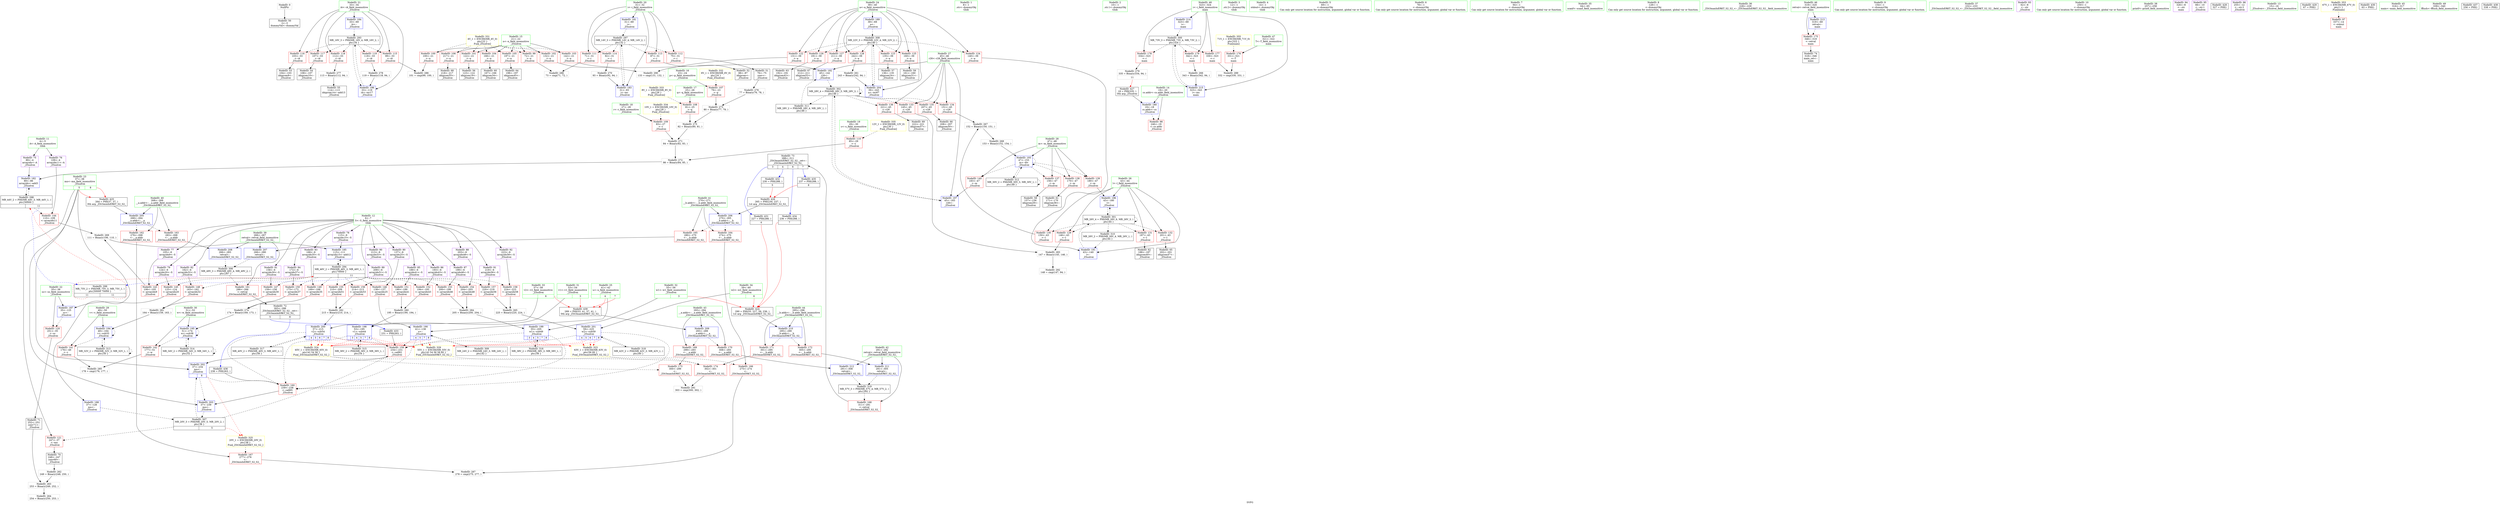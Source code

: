 digraph "SVFG" {
	label="SVFG";

	Node0x55e8fd7f1070 [shape=record,color=grey,label="{NodeID: 0\nNullPtr}"];
	Node0x55e8fd7f1070 -> Node0x55e8fd814000[style=solid];
	Node0x55e8fd8238a0 [shape=record,color=grey,label="{NodeID: 277\n113 = Binary(112, 94, )\n}"];
	Node0x55e8fd8238a0 -> Node0x55e8fd814440[style=solid];
	Node0x55e8fd816730 [shape=record,color=blue,label="{NodeID: 194\n49\<--164\nv\<--sub33\n_Z5solvei\n}"];
	Node0x55e8fd816730 -> Node0x55e8fd819a40[style=dashed];
	Node0x55e8fd816730 -> Node0x55e8fd816730[style=dashed];
	Node0x55e8fd816730 -> Node0x55e8fd836360[style=dashed];
	Node0x55e8fd813a40 [shape=record,color=red,label="{NodeID: 111\n71\<--31\n\<--i\n_Z5solvei\n}"];
	Node0x55e8fd813a40 -> Node0x55e8fd824920[style=solid];
	Node0x55e8fd811ce0 [shape=record,color=green,label="{NodeID: 28\n47\<--48\nm\<--m_field_insensitive\n_Z5solvei\n}"];
	Node0x55e8fd811ce0 -> Node0x55e8fd819700[style=solid];
	Node0x55e8fd811ce0 -> Node0x55e8fd8197d0[style=solid];
	Node0x55e8fd811ce0 -> Node0x55e8fd8198a0[style=solid];
	Node0x55e8fd811ce0 -> Node0x55e8fd819970[style=solid];
	Node0x55e8fd811ce0 -> Node0x55e8fd816660[style=solid];
	Node0x55e8fd8198a0 [shape=record,color=red,label="{NodeID: 139\n180\<--47\n\<--m\n_Z5solvei\n}"];
	Node0x55e8fd8198a0 -> Node0x55e8fd8168d0[style=solid];
	Node0x55e8fd814510 [shape=record,color=black,label="{NodeID: 56\n123\<--122\nidxprom19\<--\n_Z5solvei\n}"];
	Node0x55e8fd839c60 [shape=record,color=yellow,style=double,label="{NodeID: 333\n8V_1 = ENCHI(MR_8V_0)\npts\{26 \}\nFun[_Z5solvei]}"];
	Node0x55e8fd839c60 -> Node0x55e8fd8137d0[style=dashed];
	Node0x55e8fd81af60 [shape=record,color=red,label="{NodeID: 167\n277\<--276\n\<--\n_ZSt3minIxERKT_S2_S2_\n}"];
	Node0x55e8fd81af60 -> Node0x55e8fd8247a0[style=solid];
	Node0x55e8fd815bd0 [shape=record,color=purple,label="{NodeID: 84\n172\<--6\narrayidx37\<--S\n_Z5solvei\n}"];
	Node0x55e8fd815bd0 -> Node0x55e8fd81a190[style=solid];
	Node0x55e8fd810170 [shape=record,color=green,label="{NodeID: 1\n8\<--1\n.str\<--dummyObj\nGlob }"];
	Node0x55e8fd823a20 [shape=record,color=grey,label="{NodeID: 278\n119 = Binary(118, 94, )\n}"];
	Node0x55e8fd823a20 -> Node0x55e8fd81bed0[style=solid];
	Node0x55e8fd816800 [shape=record,color=blue,label="{NodeID: 195\n51\<--174\nw\<--sub38\n_Z5solvei\n}"];
	Node0x55e8fd816800 -> Node0x55e8fd819b10[style=dashed];
	Node0x55e8fd816800 -> Node0x55e8fd816800[style=dashed];
	Node0x55e8fd816800 -> Node0x55e8fd836860[style=dashed];
	Node0x55e8fd813b10 [shape=record,color=red,label="{NodeID: 112\n75\<--31\n\<--i\n_Z5solvei\n}"];
	Node0x55e8fd813b10 -> Node0x55e8fd814100[style=solid];
	Node0x55e8fd811db0 [shape=record,color=green,label="{NodeID: 29\n49\<--50\nv\<--v_field_insensitive\n_Z5solvei\n}"];
	Node0x55e8fd811db0 -> Node0x55e8fd819a40[style=solid];
	Node0x55e8fd811db0 -> Node0x55e8fd816730[style=solid];
	Node0x55e8fd834060 [shape=record,color=black,label="{NodeID: 306\nMR_49V_3 = PHI(MR_49V_4, MR_49V_2, )\npts\{267 \}\n}"];
	Node0x55e8fd834060 -> Node0x55e8fd81aa80[style=dashed];
	Node0x55e8fd819970 [shape=record,color=red,label="{NodeID: 140\n183\<--47\n\<--m\n_Z5solvei\n}"];
	Node0x55e8fd819970 -> Node0x55e8fd8169a0[style=solid];
	Node0x55e8fd8145e0 [shape=record,color=black,label="{NodeID: 57\n136\<--135\nidxprom24\<--\n_Z5solvei\n}"];
	Node0x55e8fd839d40 [shape=record,color=yellow,style=double,label="{NodeID: 334\n10V_1 = ENCHI(MR_10V_0)\npts\{28 \}\nFun[_Z5solvei]}"];
	Node0x55e8fd839d40 -> Node0x55e8fd8138a0[style=dashed];
	Node0x55e8fd81b030 [shape=record,color=red,label="{NodeID: 168\n311\<--291\n\<--retval\n_ZSt3maxIxERKT_S2_S2_\n}"];
	Node0x55e8fd81b030 -> Node0x55e8fd8152e0[style=solid];
	Node0x55e8fd815ca0 [shape=record,color=purple,label="{NodeID: 85\n189\<--6\narrayidx41\<--S\n_Z5solvei\n}"];
	Node0x55e8fd815ca0 -> Node0x55e8fd81a260[style=solid];
	Node0x55e8fd810200 [shape=record,color=green,label="{NodeID: 2\n10\<--1\n.str.1\<--dummyObj\nGlob }"];
	Node0x55e8fd823ba0 [shape=record,color=grey,label="{NodeID: 279\n335 = Binary(334, 94, )\n|{<s0>11}}"];
	Node0x55e8fd823ba0:s0 -> Node0x55e8fd857480[style=solid,color=red];
	Node0x55e8fd8168d0 [shape=record,color=blue,label="{NodeID: 196\n43\<--180\nl\<--\n_Z5solvei\n}"];
	Node0x55e8fd8168d0 -> Node0x55e8fd832360[style=dashed];
	Node0x55e8fd813be0 [shape=record,color=red,label="{NodeID: 113\n87\<--31\n\<--i\n_Z5solvei\n}"];
	Node0x55e8fd813be0 -> Node0x55e8fd8141d0[style=solid];
	Node0x55e8fd811e80 [shape=record,color=green,label="{NodeID: 30\n51\<--52\nw\<--w_field_insensitive\n_Z5solvei\n}"];
	Node0x55e8fd811e80 -> Node0x55e8fd819b10[style=solid];
	Node0x55e8fd811e80 -> Node0x55e8fd816800[style=solid];
	Node0x55e8fd834560 [shape=record,color=black,label="{NodeID: 307\nMR_20V_3 = PHI(MR_20V_5, MR_20V_2, )\npts\{38 \}\n|{|<s3>5}}"];
	Node0x55e8fd834560 -> Node0x55e8fd818a00[style=dashed];
	Node0x55e8fd834560 -> Node0x55e8fd81a8e0[style=dashed];
	Node0x55e8fd834560 -> Node0x55e8fd816db0[style=dashed];
	Node0x55e8fd834560:s3 -> Node0x55e8fd839500[style=dashed,color=red];
	Node0x55e8fd819a40 [shape=record,color=red,label="{NodeID: 141\n176\<--49\n\<--v\n_Z5solvei\n}"];
	Node0x55e8fd819a40 -> Node0x55e8fd8244a0[style=solid];
	Node0x55e8fd8146b0 [shape=record,color=black,label="{NodeID: 58\n157\<--156\nidxprom29\<--\n_Z5solvei\n}"];
	Node0x55e8fd839e20 [shape=record,color=yellow,style=double,label="{NodeID: 335\n12V_1 = ENCHI(MR_12V_0)\npts\{30 \}\nFun[_Z5solvei]}"];
	Node0x55e8fd839e20 -> Node0x55e8fd813970[style=dashed];
	Node0x55e8fd81b100 [shape=record,color=red,label="{NodeID: 169\n299\<--293\n\<--__a.addr\n_ZSt3maxIxERKT_S2_S2_\n}"];
	Node0x55e8fd81b100 -> Node0x55e8fd81b440[style=solid];
	Node0x55e8fd815d70 [shape=record,color=purple,label="{NodeID: 86\n193\<--6\narrayidx43\<--S\n_Z5solvei\n}"];
	Node0x55e8fd815d70 -> Node0x55e8fd81a330[style=solid];
	Node0x55e8fd810290 [shape=record,color=green,label="{NodeID: 3\n12\<--1\n.str.2\<--dummyObj\nGlob }"];
	Node0x55e8fd823d20 [shape=record,color=grey,label="{NodeID: 280\n195 = Binary(190, 194, )\n}"];
	Node0x55e8fd823d20 -> Node0x55e8fd816a70[style=solid];
	Node0x55e8fd8169a0 [shape=record,color=blue,label="{NodeID: 197\n45\<--183\nr26\<--\n_Z5solvei\n}"];
	Node0x55e8fd8169a0 -> Node0x55e8fd832860[style=dashed];
	Node0x55e8fd813cb0 [shape=record,color=red,label="{NodeID: 114\n92\<--31\n\<--i\n_Z5solvei\n}"];
	Node0x55e8fd813cb0 -> Node0x55e8fd822e20[style=solid];
	Node0x55e8fd811f50 [shape=record,color=green,label="{NodeID: 31\n53\<--54\nv1\<--v1_field_insensitive\n_Z5solvei\n|{|<s1>3}}"];
	Node0x55e8fd811f50 -> Node0x55e8fd816a70[style=solid];
	Node0x55e8fd811f50:s1 -> Node0x55e8fd858160[style=solid,color=red];
	Node0x55e8fd834a60 [shape=record,color=black,label="{NodeID: 308\nMR_22V_3 = PHI(MR_22V_4, MR_22V_2, )\npts\{40 \}\n}"];
	Node0x55e8fd834a60 -> Node0x55e8fd818ad0[style=dashed];
	Node0x55e8fd834a60 -> Node0x55e8fd818ba0[style=dashed];
	Node0x55e8fd834a60 -> Node0x55e8fd818c70[style=dashed];
	Node0x55e8fd834a60 -> Node0x55e8fd818d40[style=dashed];
	Node0x55e8fd834a60 -> Node0x55e8fd818e10[style=dashed];
	Node0x55e8fd834a60 -> Node0x55e8fd818ee0[style=dashed];
	Node0x55e8fd834a60 -> Node0x55e8fd818fb0[style=dashed];
	Node0x55e8fd834a60 -> Node0x55e8fd816f50[style=dashed];
	Node0x55e8fd819b10 [shape=record,color=red,label="{NodeID: 142\n177\<--51\n\<--w\n_Z5solvei\n}"];
	Node0x55e8fd819b10 -> Node0x55e8fd8244a0[style=solid];
	Node0x55e8fd814780 [shape=record,color=black,label="{NodeID: 59\n161\<--160\nidxprom31\<--\n_Z5solvei\n}"];
	Node0x55e8fd81b1d0 [shape=record,color=red,label="{NodeID: 170\n308\<--293\n\<--__a.addr\n_ZSt3maxIxERKT_S2_S2_\n}"];
	Node0x55e8fd81b1d0 -> Node0x55e8fd81e400[style=solid];
	Node0x55e8fd815e40 [shape=record,color=purple,label="{NodeID: 87\n199\<--6\narrayidx46\<--S\n_Z5solvei\n}"];
	Node0x55e8fd815e40 -> Node0x55e8fd81a400[style=solid];
	Node0x55e8fd810320 [shape=record,color=green,label="{NodeID: 4\n14\<--1\nstdout\<--dummyObj\nGlob }"];
	Node0x55e8fd823ea0 [shape=record,color=grey,label="{NodeID: 281\n164 = Binary(159, 163, )\n}"];
	Node0x55e8fd823ea0 -> Node0x55e8fd816730[style=solid];
	Node0x55e8fd816a70 [shape=record,color=blue,label="{NodeID: 198\n53\<--195\nv1\<--sub44\n_Z5solvei\n|{|<s3>3|<s4>4|<s5>5|<s6>7|<s7>8}}"];
	Node0x55e8fd816a70 -> Node0x55e8fd81a8e0[style=dashed];
	Node0x55e8fd816a70 -> Node0x55e8fd81a9b0[style=dashed];
	Node0x55e8fd816a70 -> Node0x55e8fd836d60[style=dashed];
	Node0x55e8fd816a70:s3 -> Node0x55e8fd839420[style=dashed,color=red];
	Node0x55e8fd816a70:s4 -> Node0x55e8fd839420[style=dashed,color=red];
	Node0x55e8fd816a70:s5 -> Node0x55e8fd8398b0[style=dashed,color=red];
	Node0x55e8fd816a70:s6 -> Node0x55e8fd839420[style=dashed,color=red];
	Node0x55e8fd816a70:s7 -> Node0x55e8fd8398b0[style=dashed,color=red];
	Node0x55e8fd813d80 [shape=record,color=red,label="{NodeID: 115\n99\<--33\n\<--i4\n_Z5solvei\n}"];
	Node0x55e8fd813d80 -> Node0x55e8fd824620[style=solid];
	Node0x55e8fd812020 [shape=record,color=green,label="{NodeID: 32\n55\<--56\nw1\<--w1_field_insensitive\n_Z5solvei\n|{|<s1>3}}"];
	Node0x55e8fd812020 -> Node0x55e8fd816b40[style=solid];
	Node0x55e8fd812020:s1 -> Node0x55e8fd5031b0[style=solid,color=red];
	Node0x55e8fd834f60 [shape=record,color=black,label="{NodeID: 309\nMR_24V_2 = PHI(MR_24V_3, MR_24V_1, )\npts\{42 \}\n}"];
	Node0x55e8fd834f60 -> Node0x55e8fd81c210[style=dashed];
	Node0x55e8fd819be0 [shape=record,color=red,label="{NodeID: 143\n106\<--105\n\<--arrayidx9\n_Z5solvei\n}"];
	Node0x55e8fd819be0 -> Node0x55e8fd822ca0[style=solid];
	Node0x55e8fd814850 [shape=record,color=black,label="{NodeID: 60\n167\<--166\nidxprom34\<--\n_Z5solvei\n}"];
	Node0x55e8fd81b2a0 [shape=record,color=red,label="{NodeID: 171\n301\<--295\n\<--__b.addr\n_ZSt3maxIxERKT_S2_S2_\n}"];
	Node0x55e8fd81b2a0 -> Node0x55e8fd81b510[style=solid];
	Node0x55e8fd815f10 [shape=record,color=purple,label="{NodeID: 88\n203\<--6\narrayidx48\<--S\n_Z5solvei\n}"];
	Node0x55e8fd815f10 -> Node0x55e8fd81a4d0[style=solid];
	Node0x55e8fd810b60 [shape=record,color=green,label="{NodeID: 5\n69\<--1\n\<--dummyObj\nCan only get source location for instruction, argument, global var or function.}"];
	Node0x55e8fd824020 [shape=record,color=grey,label="{NodeID: 282\n215 = Binary(210, 214, )\n}"];
	Node0x55e8fd824020 -> Node0x55e8fd816c10[style=solid];
	Node0x55e8fd816b40 [shape=record,color=blue,label="{NodeID: 199\n55\<--205\nw1\<--sub49\n_Z5solvei\n|{|<s3>3|<s4>4|<s5>5|<s6>7|<s7>8}}"];
	Node0x55e8fd816b40 -> Node0x55e8fd81a8e0[style=dashed];
	Node0x55e8fd816b40 -> Node0x55e8fd81a9b0[style=dashed];
	Node0x55e8fd816b40 -> Node0x55e8fd837260[style=dashed];
	Node0x55e8fd816b40:s3 -> Node0x55e8fd839340[style=dashed,color=red];
	Node0x55e8fd816b40:s4 -> Node0x55e8fd839340[style=dashed,color=red];
	Node0x55e8fd816b40:s5 -> Node0x55e8fd8398b0[style=dashed,color=red];
	Node0x55e8fd816b40:s6 -> Node0x55e8fd839340[style=dashed,color=red];
	Node0x55e8fd816b40:s7 -> Node0x55e8fd8398b0[style=dashed,color=red];
	Node0x55e8fd8185f0 [shape=record,color=red,label="{NodeID: 116\n103\<--33\n\<--i4\n_Z5solvei\n}"];
	Node0x55e8fd8185f0 -> Node0x55e8fd8142a0[style=solid];
	Node0x55e8fd8120f0 [shape=record,color=green,label="{NodeID: 33\n57\<--58\nv2\<--v2_field_insensitive\n_Z5solvei\n|{|<s1>6}}"];
	Node0x55e8fd8120f0 -> Node0x55e8fd816c10[style=solid];
	Node0x55e8fd8120f0:s1 -> Node0x55e8fd858160[style=solid,color=red];
	Node0x55e8fd835460 [shape=record,color=black,label="{NodeID: 310\nMR_26V_2 = PHI(MR_26V_4, MR_26V_1, )\npts\{44 \}\n}"];
	Node0x55e8fd835460 -> Node0x55e8fd81c2e0[style=dashed];
	Node0x55e8fd819cb0 [shape=record,color=red,label="{NodeID: 144\n110\<--109\n\<--arrayidx11\n_Z5solvei\n}"];
	Node0x55e8fd819cb0 -> Node0x55e8fd822ca0[style=solid];
	Node0x55e8fd814920 [shape=record,color=black,label="{NodeID: 61\n171\<--170\nidxprom36\<--\n_Z5solvei\n}"];
	Node0x55e8fd81b370 [shape=record,color=red,label="{NodeID: 172\n305\<--295\n\<--__b.addr\n_ZSt3maxIxERKT_S2_S2_\n}"];
	Node0x55e8fd81b370 -> Node0x55e8fd817500[style=solid];
	Node0x55e8fd815fe0 [shape=record,color=purple,label="{NodeID: 89\n209\<--6\narrayidx51\<--S\n_Z5solvei\n}"];
	Node0x55e8fd815fe0 -> Node0x55e8fd81a5a0[style=solid];
	Node0x55e8fd810bf0 [shape=record,color=green,label="{NodeID: 6\n78\<--1\n\<--dummyObj\nCan only get source location for instruction, argument, global var or function.}"];
	Node0x55e8fd8241a0 [shape=record,color=grey,label="{NodeID: 283\n147 = Binary(145, 146, )\n}"];
	Node0x55e8fd8241a0 -> Node0x55e8fd824f20[style=solid];
	Node0x55e8fd816c10 [shape=record,color=blue,label="{NodeID: 200\n57\<--215\nv2\<--sub54\n_Z5solvei\n|{|<s3>4|<s4>5|<s5>6|<s6>7|<s7>8}}"];
	Node0x55e8fd816c10 -> Node0x55e8fd81a8e0[style=dashed];
	Node0x55e8fd816c10 -> Node0x55e8fd81a9b0[style=dashed];
	Node0x55e8fd816c10 -> Node0x55e8fd837760[style=dashed];
	Node0x55e8fd816c10:s3 -> Node0x55e8fd839420[style=dashed,color=red];
	Node0x55e8fd816c10:s4 -> Node0x55e8fd8398b0[style=dashed,color=red];
	Node0x55e8fd816c10:s5 -> Node0x55e8fd839420[style=dashed,color=red];
	Node0x55e8fd816c10:s6 -> Node0x55e8fd839420[style=dashed,color=red];
	Node0x55e8fd816c10:s7 -> Node0x55e8fd8398b0[style=dashed,color=red];
	Node0x55e8fd8186c0 [shape=record,color=red,label="{NodeID: 117\n107\<--33\n\<--i4\n_Z5solvei\n}"];
	Node0x55e8fd8186c0 -> Node0x55e8fd814370[style=solid];
	Node0x55e8fd8121c0 [shape=record,color=green,label="{NodeID: 34\n59\<--60\nw2\<--w2_field_insensitive\n_Z5solvei\n|{|<s1>6}}"];
	Node0x55e8fd8121c0 -> Node0x55e8fd816ce0[style=solid];
	Node0x55e8fd8121c0:s1 -> Node0x55e8fd5031b0[style=solid,color=red];
	Node0x55e8fd835960 [shape=record,color=black,label="{NodeID: 311\nMR_28V_2 = PHI(MR_28V_4, MR_28V_1, )\npts\{46 \}\n}"];
	Node0x55e8fd835960 -> Node0x55e8fd816590[style=dashed];
	Node0x55e8fd819d80 [shape=record,color=red,label="{NodeID: 145\n125\<--124\n\<--arrayidx20\n_Z5solvei\n}"];
	Node0x55e8fd819d80 -> Node0x55e8fd81bfa0[style=solid];
	Node0x55e8fd8149f0 [shape=record,color=black,label="{NodeID: 62\n188\<--187\nidxprom40\<--\n_Z5solvei\n}"];
	Node0x55e8fd81b440 [shape=record,color=red,label="{NodeID: 173\n300\<--299\n\<--\n_ZSt3maxIxERKT_S2_S2_\n}"];
	Node0x55e8fd81b440 -> Node0x55e8fd824da0[style=solid];
	Node0x55e8fd8160b0 [shape=record,color=purple,label="{NodeID: 90\n213\<--6\narrayidx53\<--S\n_Z5solvei\n}"];
	Node0x55e8fd8160b0 -> Node0x55e8fd81a670[style=solid];
	Node0x55e8fd810c80 [shape=record,color=green,label="{NodeID: 7\n94\<--1\n\<--dummyObj\nCan only get source location for instruction, argument, global var or function.}"];
	Node0x55e8fd824320 [shape=record,color=grey,label="{NodeID: 284\n205 = Binary(200, 204, )\n}"];
	Node0x55e8fd824320 -> Node0x55e8fd816b40[style=solid];
	Node0x55e8fd816ce0 [shape=record,color=blue,label="{NodeID: 201\n59\<--225\nw2\<--sub59\n_Z5solvei\n|{|<s3>4|<s4>5|<s5>6|<s6>7|<s7>8}}"];
	Node0x55e8fd816ce0 -> Node0x55e8fd81a8e0[style=dashed];
	Node0x55e8fd816ce0 -> Node0x55e8fd81a9b0[style=dashed];
	Node0x55e8fd816ce0 -> Node0x55e8fd837c60[style=dashed];
	Node0x55e8fd816ce0:s3 -> Node0x55e8fd839340[style=dashed,color=red];
	Node0x55e8fd816ce0:s4 -> Node0x55e8fd8398b0[style=dashed,color=red];
	Node0x55e8fd816ce0:s5 -> Node0x55e8fd839340[style=dashed,color=red];
	Node0x55e8fd816ce0:s6 -> Node0x55e8fd839340[style=dashed,color=red];
	Node0x55e8fd816ce0:s7 -> Node0x55e8fd8398b0[style=dashed,color=red];
	Node0x55e8fd818790 [shape=record,color=red,label="{NodeID: 118\n112\<--33\n\<--i4\n_Z5solvei\n}"];
	Node0x55e8fd818790 -> Node0x55e8fd8238a0[style=solid];
	Node0x55e8fd812290 [shape=record,color=green,label="{NodeID: 35\n64\<--65\nscanf\<--scanf_field_insensitive\n}"];
	Node0x55e8fd835e60 [shape=record,color=black,label="{NodeID: 312\nMR_30V_2 = PHI(MR_30V_3, MR_30V_1, )\npts\{48 \}\n}"];
	Node0x55e8fd835e60 -> Node0x55e8fd816660[style=dashed];
	Node0x55e8fd835e60 -> Node0x55e8fd835e60[style=dashed];
	Node0x55e8fd819e50 [shape=record,color=red,label="{NodeID: 146\n138\<--137\n\<--arrayidx25\n_Z5solvei\n}"];
	Node0x55e8fd819e50 -> Node0x55e8fd81c210[style=solid];
	Node0x55e8fd814ac0 [shape=record,color=black,label="{NodeID: 63\n192\<--191\nidxprom42\<--\n_Z5solvei\n}"];
	Node0x55e8fd81b510 [shape=record,color=red,label="{NodeID: 174\n302\<--301\n\<--\n_ZSt3maxIxERKT_S2_S2_\n}"];
	Node0x55e8fd81b510 -> Node0x55e8fd824da0[style=solid];
	Node0x55e8fd816180 [shape=record,color=purple,label="{NodeID: 91\n219\<--6\narrayidx56\<--S\n_Z5solvei\n}"];
	Node0x55e8fd816180 -> Node0x55e8fd81a740[style=solid];
	Node0x55e8fd810d10 [shape=record,color=green,label="{NodeID: 8\n128\<--1\n\<--dummyObj\nCan only get source location for instruction, argument, global var or function.}"];
	Node0x55e8fd8244a0 [shape=record,color=grey,label="{NodeID: 285\n178 = cmp(176, 177, )\n}"];
	Node0x55e8fd816db0 [shape=record,color=blue,label="{NodeID: 202\n37\<--234\nmn\<--\n_Z5solvei\n|{|<s2>8}}"];
	Node0x55e8fd816db0 -> Node0x55e8fd81a9b0[style=dashed];
	Node0x55e8fd816db0 -> Node0x55e8fd816e80[style=dashed];
	Node0x55e8fd816db0:s2 -> Node0x55e8fd839500[style=dashed,color=red];
	Node0x55e8fd818860 [shape=record,color=red,label="{NodeID: 119\n118\<--33\n\<--i4\n_Z5solvei\n}"];
	Node0x55e8fd818860 -> Node0x55e8fd823a20[style=solid];
	Node0x55e8fd812390 [shape=record,color=green,label="{NodeID: 36\n228\<--229\n_ZSt3maxIxERKT_S2_S2_\<--_ZSt3maxIxERKT_S2_S2__field_insensitive\n}"];
	Node0x55e8fd836360 [shape=record,color=black,label="{NodeID: 313\nMR_32V_2 = PHI(MR_32V_3, MR_32V_1, )\npts\{50 \}\n}"];
	Node0x55e8fd836360 -> Node0x55e8fd816730[style=dashed];
	Node0x55e8fd836360 -> Node0x55e8fd836360[style=dashed];
	Node0x55e8fd819f20 [shape=record,color=red,label="{NodeID: 147\n159\<--158\n\<--arrayidx30\n_Z5solvei\n}"];
	Node0x55e8fd819f20 -> Node0x55e8fd823ea0[style=solid];
	Node0x55e8fd814b90 [shape=record,color=black,label="{NodeID: 64\n198\<--197\nidxprom45\<--\n_Z5solvei\n}"];
	Node0x55e8fd5031b0 [shape=record,color=black,label="{NodeID: 424\n290 = PHI(55, 227, 59, 236, )\n1st arg _ZSt3maxIxERKT_S2_S2_ }"];
	Node0x55e8fd5031b0 -> Node0x55e8fd817430[style=solid];
	Node0x55e8fd81b5e0 [shape=record,color=red,label="{NodeID: 175\n346\<--319\n\<--retval\nmain\n}"];
	Node0x55e8fd81b5e0 -> Node0x55e8fd8153b0[style=solid];
	Node0x55e8fd816250 [shape=record,color=purple,label="{NodeID: 92\n223\<--6\narrayidx58\<--S\n_Z5solvei\n}"];
	Node0x55e8fd816250 -> Node0x55e8fd81a810[style=solid];
	Node0x55e8fd810da0 [shape=record,color=green,label="{NodeID: 9\n154\<--1\n\<--dummyObj\nCan only get source location for instruction, argument, global var or function.}"];
	Node0x55e8fd824620 [shape=record,color=grey,label="{NodeID: 286\n101 = cmp(99, 100, )\n}"];
	Node0x55e8fd816e80 [shape=record,color=blue,label="{NodeID: 203\n37\<--239\nmn\<--\n_Z5solvei\n}"];
	Node0x55e8fd816e80 -> Node0x55e8fd834560[style=dashed];
	Node0x55e8fd818930 [shape=record,color=red,label="{NodeID: 120\n251\<--35\n\<--ss\n_Z5solvei\n}"];
	Node0x55e8fd818930 -> Node0x55e8fd815140[style=solid];
	Node0x55e8fd812490 [shape=record,color=green,label="{NodeID: 37\n232\<--233\n_ZSt3minIxERKT_S2_S2_\<--_ZSt3minIxERKT_S2_S2__field_insensitive\n}"];
	Node0x55e8fd836860 [shape=record,color=black,label="{NodeID: 314\nMR_34V_2 = PHI(MR_34V_3, MR_34V_1, )\npts\{52 \}\n}"];
	Node0x55e8fd836860 -> Node0x55e8fd816800[style=dashed];
	Node0x55e8fd836860 -> Node0x55e8fd836860[style=dashed];
	Node0x55e8fd819ff0 [shape=record,color=red,label="{NodeID: 148\n163\<--162\n\<--arrayidx32\n_Z5solvei\n}"];
	Node0x55e8fd819ff0 -> Node0x55e8fd823ea0[style=solid];
	Node0x55e8fd814c60 [shape=record,color=black,label="{NodeID: 65\n202\<--201\nidxprom47\<--\n_Z5solvei\n}"];
	Node0x55e8fd8571e0 [shape=record,color=black,label="{NodeID: 425\n264 = PHI(37, 37, )\n0th arg _ZSt3minIxERKT_S2_S2_ }"];
	Node0x55e8fd8571e0 -> Node0x55e8fd817020[style=solid];
	Node0x55e8fd81b6b0 [shape=record,color=red,label="{NodeID: 176\n331\<--321\n\<--T\nmain\n}"];
	Node0x55e8fd81b6b0 -> Node0x55e8fd824aa0[style=solid];
	Node0x55e8fd816320 [shape=record,color=purple,label="{NodeID: 93\n62\<--8\n\<--.str\n_Z5solvei\n}"];
	Node0x55e8fd810e30 [shape=record,color=green,label="{NodeID: 10\n250\<--1\n\<--dummyObj\nCan only get source location for instruction, argument, global var or function.}"];
	Node0x55e8fd8247a0 [shape=record,color=grey,label="{NodeID: 287\n278 = cmp(275, 277, )\n}"];
	Node0x55e8fd816f50 [shape=record,color=blue,label="{NodeID: 204\n39\<--243\na\<--inc67\n_Z5solvei\n}"];
	Node0x55e8fd816f50 -> Node0x55e8fd834a60[style=dashed];
	Node0x55e8fd818a00 [shape=record,color=red,label="{NodeID: 121\n247\<--37\n\<--mn\n_Z5solvei\n}"];
	Node0x55e8fd818a00 -> Node0x55e8fd815070[style=solid];
	Node0x55e8fd812590 [shape=record,color=green,label="{NodeID: 38\n257\<--258\nprintf\<--printf_field_insensitive\n}"];
	Node0x55e8fd836d60 [shape=record,color=black,label="{NodeID: 315\nMR_36V_2 = PHI(MR_36V_3, MR_36V_1, )\npts\{54 \}\n}"];
	Node0x55e8fd836d60 -> Node0x55e8fd816a70[style=dashed];
	Node0x55e8fd81a0c0 [shape=record,color=red,label="{NodeID: 149\n169\<--168\n\<--arrayidx35\n_Z5solvei\n}"];
	Node0x55e8fd81a0c0 -> Node0x55e8fd823420[style=solid];
	Node0x55e8fd814d30 [shape=record,color=black,label="{NodeID: 66\n208\<--207\nidxprom50\<--\n_Z5solvei\n}"];
	Node0x55e8fd857330 [shape=record,color=black,label="{NodeID: 426\n265 = PHI(230, 237, )\n1st arg _ZSt3minIxERKT_S2_S2_ }"];
	Node0x55e8fd857330 -> Node0x55e8fd8170f0[style=solid];
	Node0x55e8fd81b780 [shape=record,color=red,label="{NodeID: 177\n330\<--323\n\<--i\nmain\n}"];
	Node0x55e8fd81b780 -> Node0x55e8fd824aa0[style=solid];
	Node0x55e8fd8163f0 [shape=record,color=purple,label="{NodeID: 94\n326\<--8\n\<--.str\nmain\n}"];
	Node0x55e8fd810ec0 [shape=record,color=green,label="{NodeID: 11\n4\<--5\nA\<--A_field_insensitive\nGlob }"];
	Node0x55e8fd810ec0 -> Node0x55e8fd815480[style=solid];
	Node0x55e8fd810ec0 -> Node0x55e8fd815550[style=solid];
	Node0x55e8fd824920 [shape=record,color=grey,label="{NodeID: 288\n73 = cmp(71, 72, )\n}"];
	Node0x55e8fd817020 [shape=record,color=blue,label="{NodeID: 205\n268\<--264\n__a.addr\<--__a\n_ZSt3minIxERKT_S2_S2_\n}"];
	Node0x55e8fd817020 -> Node0x55e8fd81ab50[style=dashed];
	Node0x55e8fd817020 -> Node0x55e8fd81ac20[style=dashed];
	Node0x55e8fd818ad0 [shape=record,color=red,label="{NodeID: 122\n131\<--39\n\<--a\n_Z5solvei\n}"];
	Node0x55e8fd818ad0 -> Node0x55e8fd824c20[style=solid];
	Node0x55e8fd812690 [shape=record,color=green,label="{NodeID: 39\n266\<--267\nretval\<--retval_field_insensitive\n_ZSt3minIxERKT_S2_S2_\n}"];
	Node0x55e8fd812690 -> Node0x55e8fd81aa80[style=solid];
	Node0x55e8fd812690 -> Node0x55e8fd8171c0[style=solid];
	Node0x55e8fd812690 -> Node0x55e8fd817290[style=solid];
	Node0x55e8fd837260 [shape=record,color=black,label="{NodeID: 316\nMR_38V_2 = PHI(MR_38V_3, MR_38V_1, )\npts\{56 \}\n}"];
	Node0x55e8fd837260 -> Node0x55e8fd816b40[style=dashed];
	Node0x55e8fd81a190 [shape=record,color=red,label="{NodeID: 150\n173\<--172\n\<--arrayidx37\n_Z5solvei\n}"];
	Node0x55e8fd81a190 -> Node0x55e8fd823420[style=solid];
	Node0x55e8fd814e00 [shape=record,color=black,label="{NodeID: 67\n212\<--211\nidxprom52\<--\n_Z5solvei\n}"];
	Node0x55e8fd857480 [shape=record,color=black,label="{NodeID: 427\n18 = PHI(335, )\n0th arg _Z5solvei }"];
	Node0x55e8fd857480 -> Node0x55e8fd81b9f0[style=solid];
	Node0x55e8fd818160 [shape=record,color=grey,label="{NodeID: 261\n243 = Binary(242, 94, )\n}"];
	Node0x55e8fd818160 -> Node0x55e8fd816f50[style=solid];
	Node0x55e8fd81b850 [shape=record,color=red,label="{NodeID: 178\n334\<--323\n\<--i\nmain\n}"];
	Node0x55e8fd81b850 -> Node0x55e8fd823ba0[style=solid];
	Node0x55e8fd8164c0 [shape=record,color=purple,label="{NodeID: 95\n66\<--10\n\<--.str.1\n_Z5solvei\n}"];
	Node0x55e8fd810f80 [shape=record,color=green,label="{NodeID: 12\n6\<--7\nS\<--S_field_insensitive\nGlob }"];
	Node0x55e8fd810f80 -> Node0x55e8fd815620[style=solid];
	Node0x55e8fd810f80 -> Node0x55e8fd8156f0[style=solid];
	Node0x55e8fd810f80 -> Node0x55e8fd8157c0[style=solid];
	Node0x55e8fd810f80 -> Node0x55e8fd815890[style=solid];
	Node0x55e8fd810f80 -> Node0x55e8fd815960[style=solid];
	Node0x55e8fd810f80 -> Node0x55e8fd815a30[style=solid];
	Node0x55e8fd810f80 -> Node0x55e8fd815b00[style=solid];
	Node0x55e8fd810f80 -> Node0x55e8fd815bd0[style=solid];
	Node0x55e8fd810f80 -> Node0x55e8fd815ca0[style=solid];
	Node0x55e8fd810f80 -> Node0x55e8fd815d70[style=solid];
	Node0x55e8fd810f80 -> Node0x55e8fd815e40[style=solid];
	Node0x55e8fd810f80 -> Node0x55e8fd815f10[style=solid];
	Node0x55e8fd810f80 -> Node0x55e8fd815fe0[style=solid];
	Node0x55e8fd810f80 -> Node0x55e8fd8160b0[style=solid];
	Node0x55e8fd810f80 -> Node0x55e8fd816180[style=solid];
	Node0x55e8fd810f80 -> Node0x55e8fd816250[style=solid];
	Node0x55e8fd824aa0 [shape=record,color=grey,label="{NodeID: 289\n332 = cmp(330, 331, )\n}"];
	Node0x55e8fd8170f0 [shape=record,color=blue,label="{NodeID: 206\n270\<--265\n__b.addr\<--__b\n_ZSt3minIxERKT_S2_S2_\n}"];
	Node0x55e8fd8170f0 -> Node0x55e8fd81acf0[style=dashed];
	Node0x55e8fd8170f0 -> Node0x55e8fd81adc0[style=dashed];
	Node0x55e8fd818ba0 [shape=record,color=red,label="{NodeID: 123\n135\<--39\n\<--a\n_Z5solvei\n}"];
	Node0x55e8fd818ba0 -> Node0x55e8fd8145e0[style=solid];
	Node0x55e8fd812760 [shape=record,color=green,label="{NodeID: 40\n268\<--269\n__a.addr\<--__a.addr_field_insensitive\n_ZSt3minIxERKT_S2_S2_\n}"];
	Node0x55e8fd812760 -> Node0x55e8fd81ab50[style=solid];
	Node0x55e8fd812760 -> Node0x55e8fd81ac20[style=solid];
	Node0x55e8fd812760 -> Node0x55e8fd817020[style=solid];
	Node0x55e8fd837760 [shape=record,color=black,label="{NodeID: 317\nMR_40V_2 = PHI(MR_40V_3, MR_40V_1, )\npts\{58 \}\n}"];
	Node0x55e8fd837760 -> Node0x55e8fd816c10[style=dashed];
	Node0x55e8fd81a260 [shape=record,color=red,label="{NodeID: 151\n190\<--189\n\<--arrayidx41\n_Z5solvei\n}"];
	Node0x55e8fd81a260 -> Node0x55e8fd823d20[style=solid];
	Node0x55e8fd814ed0 [shape=record,color=black,label="{NodeID: 68\n218\<--217\nidxprom55\<--\n_Z5solvei\n}"];
	Node0x55e8fd857590 [shape=record,color=black,label="{NodeID: 428\n327 = PHI()\n}"];
	Node0x55e8fd8182e0 [shape=record,color=grey,label="{NodeID: 262\n249 = Binary(248, 250, )\n}"];
	Node0x55e8fd8182e0 -> Node0x55e8fd818460[style=solid];
	Node0x55e8fd81b920 [shape=record,color=red,label="{NodeID: 179\n342\<--323\n\<--i\nmain\n}"];
	Node0x55e8fd81b920 -> Node0x55e8fd822820[style=solid];
	Node0x55e8fd812e10 [shape=record,color=purple,label="{NodeID: 96\n255\<--12\n\<--.str.2\n_Z5solvei\n}"];
	Node0x55e8fd811080 [shape=record,color=green,label="{NodeID: 13\n15\<--16\n_Z5solvei\<--_Z5solvei_field_insensitive\n}"];
	Node0x55e8fd824c20 [shape=record,color=grey,label="{NodeID: 290\n133 = cmp(131, 132, )\n}"];
	Node0x55e8fd8171c0 [shape=record,color=blue,label="{NodeID: 207\n266\<--280\nretval\<--\n_ZSt3minIxERKT_S2_S2_\n}"];
	Node0x55e8fd8171c0 -> Node0x55e8fd834060[style=dashed];
	Node0x55e8fd818c70 [shape=record,color=red,label="{NodeID: 124\n140\<--39\n\<--a\n_Z5solvei\n}"];
	Node0x55e8fd818c70 -> Node0x55e8fd81c2e0[style=solid];
	Node0x55e8fd812830 [shape=record,color=green,label="{NodeID: 41\n270\<--271\n__b.addr\<--__b.addr_field_insensitive\n_ZSt3minIxERKT_S2_S2_\n}"];
	Node0x55e8fd812830 -> Node0x55e8fd81acf0[style=solid];
	Node0x55e8fd812830 -> Node0x55e8fd81adc0[style=solid];
	Node0x55e8fd812830 -> Node0x55e8fd8170f0[style=solid];
	Node0x55e8fd837c60 [shape=record,color=black,label="{NodeID: 318\nMR_42V_2 = PHI(MR_42V_3, MR_42V_1, )\npts\{60 \}\n}"];
	Node0x55e8fd837c60 -> Node0x55e8fd816ce0[style=dashed];
	Node0x55e8fd81a330 [shape=record,color=red,label="{NodeID: 152\n194\<--193\n\<--arrayidx43\n_Z5solvei\n}"];
	Node0x55e8fd81a330 -> Node0x55e8fd823d20[style=solid];
	Node0x55e8fd814fa0 [shape=record,color=black,label="{NodeID: 69\n222\<--221\nidxprom57\<--\n_Z5solvei\n}"];
	Node0x55e8fd857660 [shape=record,color=black,label="{NodeID: 429\n67 = PHI()\n}"];
	Node0x55e8fd818460 [shape=record,color=grey,label="{NodeID: 263\n253 = Binary(249, 252, )\n}"];
	Node0x55e8fd818460 -> Node0x55e8fd822520[style=solid];
	Node0x55e8fd81b9f0 [shape=record,color=blue,label="{NodeID: 180\n19\<--18\ncs.addr\<--cs\n_Z5solvei\n}"];
	Node0x55e8fd81b9f0 -> Node0x55e8fd812fb0[style=dashed];
	Node0x55e8fd812ee0 [shape=record,color=red,label="{NodeID: 97\n337\<--14\n\<--stdout\nmain\n}"];
	Node0x55e8fd811180 [shape=record,color=green,label="{NodeID: 14\n19\<--20\ncs.addr\<--cs.addr_field_insensitive\n_Z5solvei\n}"];
	Node0x55e8fd811180 -> Node0x55e8fd812fb0[style=solid];
	Node0x55e8fd811180 -> Node0x55e8fd81b9f0[style=solid];
	Node0x55e8fd824da0 [shape=record,color=grey,label="{NodeID: 291\n303 = cmp(300, 302, )\n}"];
	Node0x55e8fd817290 [shape=record,color=blue,label="{NodeID: 208\n266\<--283\nretval\<--\n_ZSt3minIxERKT_S2_S2_\n}"];
	Node0x55e8fd817290 -> Node0x55e8fd834060[style=dashed];
	Node0x55e8fd818d40 [shape=record,color=red,label="{NodeID: 125\n160\<--39\n\<--a\n_Z5solvei\n}"];
	Node0x55e8fd818d40 -> Node0x55e8fd814780[style=solid];
	Node0x55e8fd812900 [shape=record,color=green,label="{NodeID: 42\n291\<--292\nretval\<--retval_field_insensitive\n_ZSt3maxIxERKT_S2_S2_\n}"];
	Node0x55e8fd812900 -> Node0x55e8fd81b030[style=solid];
	Node0x55e8fd812900 -> Node0x55e8fd817500[style=solid];
	Node0x55e8fd812900 -> Node0x55e8fd81e400[style=solid];
	Node0x55e8fd838160 [shape=record,color=black,label="{NodeID: 319\nMR_57V_3 = PHI(MR_57V_4, MR_57V_2, )\npts\{292 \}\n}"];
	Node0x55e8fd838160 -> Node0x55e8fd81b030[style=dashed];
	Node0x55e8fd81a400 [shape=record,color=red,label="{NodeID: 153\n200\<--199\n\<--arrayidx46\n_Z5solvei\n}"];
	Node0x55e8fd81a400 -> Node0x55e8fd824320[style=solid];
	Node0x55e8fd815070 [shape=record,color=black,label="{NodeID: 70\n248\<--247\nconv69\<--\n_Z5solvei\n}"];
	Node0x55e8fd815070 -> Node0x55e8fd8182e0[style=solid];
	Node0x55e8fd857730 [shape=record,color=black,label="{NodeID: 430\n63 = PHI()\n}"];
	Node0x55e8fd822520 [shape=record,color=grey,label="{NodeID: 264\n254 = Binary(250, 253, )\n}"];
	Node0x55e8fd81bac0 [shape=record,color=blue,label="{NodeID: 181\n31\<--69\ni\<--\n_Z5solvei\n}"];
	Node0x55e8fd81bac0 -> Node0x55e8fd830f30[style=dashed];
	Node0x55e8fd812fb0 [shape=record,color=red,label="{NodeID: 98\n246\<--19\n\<--cs.addr\n_Z5solvei\n}"];
	Node0x55e8fd811250 [shape=record,color=green,label="{NodeID: 15\n21\<--22\nn\<--n_field_insensitive\n_Z5solvei\n}"];
	Node0x55e8fd811250 -> Node0x55e8fd813080[style=solid];
	Node0x55e8fd811250 -> Node0x55e8fd813150[style=solid];
	Node0x55e8fd811250 -> Node0x55e8fd813220[style=solid];
	Node0x55e8fd811250 -> Node0x55e8fd8132f0[style=solid];
	Node0x55e8fd811250 -> Node0x55e8fd8133c0[style=solid];
	Node0x55e8fd811250 -> Node0x55e8fd813490[style=solid];
	Node0x55e8fd811250 -> Node0x55e8fd813560[style=solid];
	Node0x55e8fd811250 -> Node0x55e8fd813630[style=solid];
	Node0x55e8fd824f20 [shape=record,color=grey,label="{NodeID: 292\n148 = cmp(147, 94, )\n}"];
	Node0x55e8fd817360 [shape=record,color=blue,label="{NodeID: 209\n293\<--289\n__a.addr\<--__a\n_ZSt3maxIxERKT_S2_S2_\n}"];
	Node0x55e8fd817360 -> Node0x55e8fd81b100[style=dashed];
	Node0x55e8fd817360 -> Node0x55e8fd81b1d0[style=dashed];
	Node0x55e8fd818e10 [shape=record,color=red,label="{NodeID: 126\n191\<--39\n\<--a\n_Z5solvei\n}"];
	Node0x55e8fd818e10 -> Node0x55e8fd814ac0[style=solid];
	Node0x55e8fd8129d0 [shape=record,color=green,label="{NodeID: 43\n293\<--294\n__a.addr\<--__a.addr_field_insensitive\n_ZSt3maxIxERKT_S2_S2_\n}"];
	Node0x55e8fd8129d0 -> Node0x55e8fd81b100[style=solid];
	Node0x55e8fd8129d0 -> Node0x55e8fd81b1d0[style=solid];
	Node0x55e8fd8129d0 -> Node0x55e8fd817360[style=solid];
	Node0x55e8fd81a4d0 [shape=record,color=red,label="{NodeID: 154\n204\<--203\n\<--arrayidx48\n_Z5solvei\n}"];
	Node0x55e8fd81a4d0 -> Node0x55e8fd824320[style=solid];
	Node0x55e8fd815140 [shape=record,color=black,label="{NodeID: 71\n252\<--251\nconv71\<--\n_Z5solvei\n}"];
	Node0x55e8fd815140 -> Node0x55e8fd818460[style=solid];
	Node0x55e8fd857800 [shape=record,color=black,label="{NodeID: 431\n227 = PHI(288, )\n|{<s0>4}}"];
	Node0x55e8fd857800:s0 -> Node0x55e8fd5031b0[style=solid,color=red];
	Node0x55e8fd8226a0 [shape=record,color=grey,label="{NodeID: 265\n225 = Binary(220, 224, )\n}"];
	Node0x55e8fd8226a0 -> Node0x55e8fd816ce0[style=solid];
	Node0x55e8fd81bb90 [shape=record,color=blue,label="{NodeID: 182\n89\<--86\narrayidx\<--add3\n_Z5solvei\n}"];
	Node0x55e8fd81bb90 -> Node0x55e8fd831430[style=dashed];
	Node0x55e8fd813080 [shape=record,color=red,label="{NodeID: 99\n72\<--21\n\<--n\n_Z5solvei\n}"];
	Node0x55e8fd813080 -> Node0x55e8fd824920[style=solid];
	Node0x55e8fd811320 [shape=record,color=green,label="{NodeID: 16\n23\<--24\np\<--p_field_insensitive\n_Z5solvei\n}"];
	Node0x55e8fd811320 -> Node0x55e8fd813700[style=solid];
	Node0x55e8fd82fb30 [shape=record,color=black,label="{NodeID: 293\nMR_16V_3 = PHI(MR_16V_4, MR_16V_2, )\npts\{34 \}\n}"];
	Node0x55e8fd82fb30 -> Node0x55e8fd813d80[style=dashed];
	Node0x55e8fd82fb30 -> Node0x55e8fd8185f0[style=dashed];
	Node0x55e8fd82fb30 -> Node0x55e8fd8186c0[style=dashed];
	Node0x55e8fd82fb30 -> Node0x55e8fd818790[style=dashed];
	Node0x55e8fd82fb30 -> Node0x55e8fd818860[style=dashed];
	Node0x55e8fd82fb30 -> Node0x55e8fd81bed0[style=dashed];
	Node0x55e8fd817430 [shape=record,color=blue,label="{NodeID: 210\n295\<--290\n__b.addr\<--__b\n_ZSt3maxIxERKT_S2_S2_\n}"];
	Node0x55e8fd817430 -> Node0x55e8fd81b2a0[style=dashed];
	Node0x55e8fd817430 -> Node0x55e8fd81b370[style=dashed];
	Node0x55e8fd818ee0 [shape=record,color=red,label="{NodeID: 127\n211\<--39\n\<--a\n_Z5solvei\n}"];
	Node0x55e8fd818ee0 -> Node0x55e8fd814e00[style=solid];
	Node0x55e8fd812aa0 [shape=record,color=green,label="{NodeID: 44\n295\<--296\n__b.addr\<--__b.addr_field_insensitive\n_ZSt3maxIxERKT_S2_S2_\n}"];
	Node0x55e8fd812aa0 -> Node0x55e8fd81b2a0[style=solid];
	Node0x55e8fd812aa0 -> Node0x55e8fd81b370[style=solid];
	Node0x55e8fd812aa0 -> Node0x55e8fd817430[style=solid];
	Node0x55e8fd81a5a0 [shape=record,color=red,label="{NodeID: 155\n210\<--209\n\<--arrayidx51\n_Z5solvei\n}"];
	Node0x55e8fd81a5a0 -> Node0x55e8fd824020[style=solid];
	Node0x55e8fd815210 [shape=record,color=black,label="{NodeID: 72\n263\<--286\n_ZSt3minIxERKT_S2_S2__ret\<--\n_ZSt3minIxERKT_S2_S2_\n|{<s0>5|<s1>8}}"];
	Node0x55e8fd815210:s0 -> Node0x55e8fd857a20[style=solid,color=blue];
	Node0x55e8fd815210:s1 -> Node0x55e8fd857eb0[style=solid,color=blue];
	Node0x55e8fd857910 [shape=record,color=black,label="{NodeID: 432\n230 = PHI(288, )\n|{<s0>5}}"];
	Node0x55e8fd857910:s0 -> Node0x55e8fd857330[style=solid,color=red];
	Node0x55e8fd822820 [shape=record,color=grey,label="{NodeID: 266\n343 = Binary(342, 94, )\n}"];
	Node0x55e8fd822820 -> Node0x55e8fd81e670[style=solid];
	Node0x55e8fd81bc60 [shape=record,color=blue,label="{NodeID: 183\n31\<--93\ni\<--inc\n_Z5solvei\n}"];
	Node0x55e8fd81bc60 -> Node0x55e8fd830f30[style=dashed];
	Node0x55e8fd813150 [shape=record,color=red,label="{NodeID: 100\n100\<--21\n\<--n\n_Z5solvei\n}"];
	Node0x55e8fd813150 -> Node0x55e8fd824620[style=solid];
	Node0x55e8fd8113f0 [shape=record,color=green,label="{NodeID: 17\n25\<--26\nq\<--q_field_insensitive\n_Z5solvei\n}"];
	Node0x55e8fd8113f0 -> Node0x55e8fd8137d0[style=solid];
	Node0x55e8fd830030 [shape=record,color=black,label="{NodeID: 294\nMR_46V_2 = PHI(MR_46V_3, MR_46V_1, )\npts\{70000 \}\n|{|<s16>11}}"];
	Node0x55e8fd830030 -> Node0x55e8fd819be0[style=dashed];
	Node0x55e8fd830030 -> Node0x55e8fd819d80[style=dashed];
	Node0x55e8fd830030 -> Node0x55e8fd819e50[style=dashed];
	Node0x55e8fd830030 -> Node0x55e8fd819f20[style=dashed];
	Node0x55e8fd830030 -> Node0x55e8fd819ff0[style=dashed];
	Node0x55e8fd830030 -> Node0x55e8fd81a0c0[style=dashed];
	Node0x55e8fd830030 -> Node0x55e8fd81a190[style=dashed];
	Node0x55e8fd830030 -> Node0x55e8fd81a260[style=dashed];
	Node0x55e8fd830030 -> Node0x55e8fd81a330[style=dashed];
	Node0x55e8fd830030 -> Node0x55e8fd81a400[style=dashed];
	Node0x55e8fd830030 -> Node0x55e8fd81a4d0[style=dashed];
	Node0x55e8fd830030 -> Node0x55e8fd81a5a0[style=dashed];
	Node0x55e8fd830030 -> Node0x55e8fd81a670[style=dashed];
	Node0x55e8fd830030 -> Node0x55e8fd81a740[style=dashed];
	Node0x55e8fd830030 -> Node0x55e8fd81a810[style=dashed];
	Node0x55e8fd830030 -> Node0x55e8fd81be00[style=dashed];
	Node0x55e8fd830030:s16 -> Node0x55e8fd831930[style=dashed,color=blue];
	Node0x55e8fd817500 [shape=record,color=blue,label="{NodeID: 211\n291\<--305\nretval\<--\n_ZSt3maxIxERKT_S2_S2_\n}"];
	Node0x55e8fd817500 -> Node0x55e8fd838160[style=dashed];
	Node0x55e8fd818fb0 [shape=record,color=red,label="{NodeID: 128\n242\<--39\n\<--a\n_Z5solvei\n}"];
	Node0x55e8fd818fb0 -> Node0x55e8fd818160[style=solid];
	Node0x55e8fd812b70 [shape=record,color=green,label="{NodeID: 45\n316\<--317\nmain\<--main_field_insensitive\n}"];
	Node0x55e8fd81a670 [shape=record,color=red,label="{NodeID: 156\n214\<--213\n\<--arrayidx53\n_Z5solvei\n}"];
	Node0x55e8fd81a670 -> Node0x55e8fd824020[style=solid];
	Node0x55e8fd8152e0 [shape=record,color=black,label="{NodeID: 73\n288\<--311\n_ZSt3maxIxERKT_S2_S2__ret\<--\n_ZSt3maxIxERKT_S2_S2_\n|{<s0>3|<s1>4|<s2>6|<s3>7}}"];
	Node0x55e8fd8152e0:s0 -> Node0x55e8fd857800[style=solid,color=blue];
	Node0x55e8fd8152e0:s1 -> Node0x55e8fd857910[style=solid,color=blue];
	Node0x55e8fd8152e0:s2 -> Node0x55e8fd857b30[style=solid,color=blue];
	Node0x55e8fd8152e0:s3 -> Node0x55e8fd857c70[style=solid,color=blue];
	Node0x55e8fd857a20 [shape=record,color=black,label="{NodeID: 433\n231 = PHI(263, )\n}"];
	Node0x55e8fd857a20 -> Node0x55e8fd81a8e0[style=solid];
	Node0x55e8fd8229a0 [shape=record,color=grey,label="{NodeID: 267\n152 = Binary(150, 151, )\n}"];
	Node0x55e8fd8229a0 -> Node0x55e8fd822b20[style=solid];
	Node0x55e8fd81bd30 [shape=record,color=blue,label="{NodeID: 184\n33\<--69\ni4\<--\n_Z5solvei\n}"];
	Node0x55e8fd81bd30 -> Node0x55e8fd82fb30[style=dashed];
	Node0x55e8fd813220 [shape=record,color=red,label="{NodeID: 101\n122\<--21\n\<--n\n_Z5solvei\n}"];
	Node0x55e8fd813220 -> Node0x55e8fd814510[style=solid];
	Node0x55e8fd8114c0 [shape=record,color=green,label="{NodeID: 18\n27\<--28\nr\<--r_field_insensitive\n_Z5solvei\n}"];
	Node0x55e8fd8114c0 -> Node0x55e8fd8138a0[style=solid];
	Node0x55e8fd81e400 [shape=record,color=blue,label="{NodeID: 212\n291\<--308\nretval\<--\n_ZSt3maxIxERKT_S2_S2_\n}"];
	Node0x55e8fd81e400 -> Node0x55e8fd838160[style=dashed];
	Node0x55e8fd819080 [shape=record,color=red,label="{NodeID: 129\n146\<--43\n\<--l\n_Z5solvei\n}"];
	Node0x55e8fd819080 -> Node0x55e8fd8241a0[style=solid];
	Node0x55e8fd812c70 [shape=record,color=green,label="{NodeID: 46\n319\<--320\nretval\<--retval_field_insensitive\nmain\n}"];
	Node0x55e8fd812c70 -> Node0x55e8fd81b5e0[style=solid];
	Node0x55e8fd812c70 -> Node0x55e8fd81e4d0[style=solid];
	Node0x55e8fd839340 [shape=record,color=yellow,style=double,label="{NodeID: 323\n63V_1 = ENCHI(MR_63V_0)\npts\{56 60 \}\nFun[_ZSt3maxIxERKT_S2_S2_]}"];
	Node0x55e8fd839340 -> Node0x55e8fd81b510[style=dashed];
	Node0x55e8fd81a740 [shape=record,color=red,label="{NodeID: 157\n220\<--219\n\<--arrayidx56\n_Z5solvei\n}"];
	Node0x55e8fd81a740 -> Node0x55e8fd8226a0[style=solid];
	Node0x55e8fd8153b0 [shape=record,color=black,label="{NodeID: 74\n318\<--346\nmain_ret\<--\nmain\n}"];
	Node0x55e8fd857b30 [shape=record,color=black,label="{NodeID: 434\n236 = PHI(288, )\n|{<s0>7}}"];
	Node0x55e8fd857b30:s0 -> Node0x55e8fd5031b0[style=solid,color=red];
	Node0x55e8fd822b20 [shape=record,color=grey,label="{NodeID: 268\n153 = Binary(152, 154, )\n}"];
	Node0x55e8fd822b20 -> Node0x55e8fd816660[style=solid];
	Node0x55e8fd81be00 [shape=record,color=blue,label="{NodeID: 185\n115\<--111\narrayidx15\<--add12\n_Z5solvei\n}"];
	Node0x55e8fd81be00 -> Node0x55e8fd830030[style=dashed];
	Node0x55e8fd8132f0 [shape=record,color=red,label="{NodeID: 102\n132\<--21\n\<--n\n_Z5solvei\n}"];
	Node0x55e8fd8132f0 -> Node0x55e8fd824c20[style=solid];
	Node0x55e8fd811590 [shape=record,color=green,label="{NodeID: 19\n29\<--30\ns\<--s_field_insensitive\n_Z5solvei\n}"];
	Node0x55e8fd811590 -> Node0x55e8fd813970[style=solid];
	Node0x55e8fd81e4d0 [shape=record,color=blue,label="{NodeID: 213\n319\<--69\nretval\<--\nmain\n}"];
	Node0x55e8fd81e4d0 -> Node0x55e8fd81b5e0[style=dashed];
	Node0x55e8fd819150 [shape=record,color=red,label="{NodeID: 130\n150\<--43\n\<--l\n_Z5solvei\n}"];
	Node0x55e8fd819150 -> Node0x55e8fd8229a0[style=solid];
	Node0x55e8fd812d40 [shape=record,color=green,label="{NodeID: 47\n321\<--322\nT\<--T_field_insensitive\nmain\n}"];
	Node0x55e8fd812d40 -> Node0x55e8fd81b6b0[style=solid];
	Node0x55e8fd839420 [shape=record,color=yellow,style=double,label="{NodeID: 324\n65V_1 = ENCHI(MR_65V_0)\npts\{42 54 58 \}\nFun[_ZSt3maxIxERKT_S2_S2_]}"];
	Node0x55e8fd839420 -> Node0x55e8fd81b440[style=dashed];
	Node0x55e8fd839420 -> Node0x55e8fd81b510[style=dashed];
	Node0x55e8fd81a810 [shape=record,color=red,label="{NodeID: 158\n224\<--223\n\<--arrayidx58\n_Z5solvei\n}"];
	Node0x55e8fd81a810 -> Node0x55e8fd8226a0[style=solid];
	Node0x55e8fd815480 [shape=record,color=purple,label="{NodeID: 75\n89\<--4\narrayidx\<--A\n_Z5solvei\n}"];
	Node0x55e8fd815480 -> Node0x55e8fd81bb90[style=solid];
	Node0x55e8fd857c70 [shape=record,color=black,label="{NodeID: 435\n237 = PHI(288, )\n|{<s0>8}}"];
	Node0x55e8fd857c70:s0 -> Node0x55e8fd857330[style=solid,color=red];
	Node0x55e8fd822ca0 [shape=record,color=grey,label="{NodeID: 269\n111 = Binary(106, 110, )\n}"];
	Node0x55e8fd822ca0 -> Node0x55e8fd81be00[style=solid];
	Node0x55e8fd81bed0 [shape=record,color=blue,label="{NodeID: 186\n33\<--119\ni4\<--inc17\n_Z5solvei\n}"];
	Node0x55e8fd81bed0 -> Node0x55e8fd82fb30[style=dashed];
	Node0x55e8fd8133c0 [shape=record,color=red,label="{NodeID: 103\n142\<--21\n\<--n\n_Z5solvei\n}"];
	Node0x55e8fd8133c0 -> Node0x55e8fd816590[style=solid];
	Node0x55e8fd811660 [shape=record,color=green,label="{NodeID: 20\n31\<--32\ni\<--i_field_insensitive\n_Z5solvei\n}"];
	Node0x55e8fd811660 -> Node0x55e8fd813a40[style=solid];
	Node0x55e8fd811660 -> Node0x55e8fd813b10[style=solid];
	Node0x55e8fd811660 -> Node0x55e8fd813be0[style=solid];
	Node0x55e8fd811660 -> Node0x55e8fd813cb0[style=solid];
	Node0x55e8fd811660 -> Node0x55e8fd81bac0[style=solid];
	Node0x55e8fd811660 -> Node0x55e8fd81bc60[style=solid];
	Node0x55e8fd830f30 [shape=record,color=black,label="{NodeID: 297\nMR_14V_3 = PHI(MR_14V_4, MR_14V_2, )\npts\{32 \}\n}"];
	Node0x55e8fd830f30 -> Node0x55e8fd813a40[style=dashed];
	Node0x55e8fd830f30 -> Node0x55e8fd813b10[style=dashed];
	Node0x55e8fd830f30 -> Node0x55e8fd813be0[style=dashed];
	Node0x55e8fd830f30 -> Node0x55e8fd813cb0[style=dashed];
	Node0x55e8fd830f30 -> Node0x55e8fd81bc60[style=dashed];
	Node0x55e8fd81e5a0 [shape=record,color=blue,label="{NodeID: 214\n323\<--69\ni\<--\nmain\n}"];
	Node0x55e8fd81e5a0 -> Node0x55e8fd831e60[style=dashed];
	Node0x55e8fd819220 [shape=record,color=red,label="{NodeID: 131\n187\<--43\n\<--l\n_Z5solvei\n}"];
	Node0x55e8fd819220 -> Node0x55e8fd8149f0[style=solid];
	Node0x55e8fd813e30 [shape=record,color=green,label="{NodeID: 48\n323\<--324\ni\<--i_field_insensitive\nmain\n}"];
	Node0x55e8fd813e30 -> Node0x55e8fd81b780[style=solid];
	Node0x55e8fd813e30 -> Node0x55e8fd81b850[style=solid];
	Node0x55e8fd813e30 -> Node0x55e8fd81b920[style=solid];
	Node0x55e8fd813e30 -> Node0x55e8fd81e5a0[style=solid];
	Node0x55e8fd813e30 -> Node0x55e8fd81e670[style=solid];
	Node0x55e8fd839500 [shape=record,color=yellow,style=double,label="{NodeID: 325\n20V_1 = ENCHI(MR_20V_0)\npts\{38 \}\nFun[_ZSt3minIxERKT_S2_S2_]}"];
	Node0x55e8fd839500 -> Node0x55e8fd81af60[style=dashed];
	Node0x55e8fd81a8e0 [shape=record,color=red,label="{NodeID: 159\n234\<--231\n\<--call62\n_Z5solvei\n}"];
	Node0x55e8fd81a8e0 -> Node0x55e8fd816db0[style=solid];
	Node0x55e8fd815550 [shape=record,color=purple,label="{NodeID: 76\n109\<--4\narrayidx11\<--A\n_Z5solvei\n}"];
	Node0x55e8fd815550 -> Node0x55e8fd819cb0[style=solid];
	Node0x55e8fd857eb0 [shape=record,color=black,label="{NodeID: 436\n238 = PHI(263, )\n}"];
	Node0x55e8fd857eb0 -> Node0x55e8fd81a9b0[style=solid];
	Node0x55e8fd833760 [shape=record,color=yellow,style=double,label="{NodeID: 353\n67V_1 = ENCHI(MR_67V_0)\npts\{1 \}\nFun[main]}"];
	Node0x55e8fd833760 -> Node0x55e8fd812ee0[style=dashed];
	Node0x55e8fd822e20 [shape=record,color=grey,label="{NodeID: 270\n93 = Binary(92, 94, )\n}"];
	Node0x55e8fd822e20 -> Node0x55e8fd81bc60[style=solid];
	Node0x55e8fd81bfa0 [shape=record,color=blue,label="{NodeID: 187\n35\<--125\nss\<--\n_Z5solvei\n}"];
	Node0x55e8fd81bfa0 -> Node0x55e8fd818930[style=dashed];
	Node0x55e8fd813490 [shape=record,color=red,label="{NodeID: 104\n166\<--21\n\<--n\n_Z5solvei\n}"];
	Node0x55e8fd813490 -> Node0x55e8fd814850[style=solid];
	Node0x55e8fd811730 [shape=record,color=green,label="{NodeID: 21\n33\<--34\ni4\<--i4_field_insensitive\n_Z5solvei\n}"];
	Node0x55e8fd811730 -> Node0x55e8fd813d80[style=solid];
	Node0x55e8fd811730 -> Node0x55e8fd8185f0[style=solid];
	Node0x55e8fd811730 -> Node0x55e8fd8186c0[style=solid];
	Node0x55e8fd811730 -> Node0x55e8fd818790[style=solid];
	Node0x55e8fd811730 -> Node0x55e8fd818860[style=solid];
	Node0x55e8fd811730 -> Node0x55e8fd81bd30[style=solid];
	Node0x55e8fd811730 -> Node0x55e8fd81bed0[style=solid];
	Node0x55e8fd831430 [shape=record,color=black,label="{NodeID: 298\nMR_44V_2 = PHI(MR_44V_3, MR_44V_1, )\npts\{50000 \}\n|{|<s2>11}}"];
	Node0x55e8fd831430 -> Node0x55e8fd819cb0[style=dashed];
	Node0x55e8fd831430 -> Node0x55e8fd81bb90[style=dashed];
	Node0x55e8fd831430:s2 -> Node0x55e8fd831930[style=dashed,color=blue];
	Node0x55e8fd81e670 [shape=record,color=blue,label="{NodeID: 215\n323\<--343\ni\<--inc\nmain\n}"];
	Node0x55e8fd81e670 -> Node0x55e8fd831e60[style=dashed];
	Node0x55e8fd8192f0 [shape=record,color=red,label="{NodeID: 132\n201\<--43\n\<--l\n_Z5solvei\n}"];
	Node0x55e8fd8192f0 -> Node0x55e8fd814c60[style=solid];
	Node0x55e8fd813f00 [shape=record,color=green,label="{NodeID: 49\n339\<--340\nfflush\<--fflush_field_insensitive\n}"];
	Node0x55e8fd81a9b0 [shape=record,color=red,label="{NodeID: 160\n239\<--238\n\<--call65\n_Z5solvei\n}"];
	Node0x55e8fd81a9b0 -> Node0x55e8fd816e80[style=solid];
	Node0x55e8fd815620 [shape=record,color=purple,label="{NodeID: 77\n105\<--6\narrayidx9\<--S\n_Z5solvei\n}"];
	Node0x55e8fd815620 -> Node0x55e8fd819be0[style=solid];
	Node0x55e8fd857fc0 [shape=record,color=black,label="{NodeID: 437\n256 = PHI()\n}"];
	Node0x55e8fd822fa0 [shape=record,color=grey,label="{NodeID: 271\n84 = Binary(82, 83, )\n}"];
	Node0x55e8fd822fa0 -> Node0x55e8fd823120[style=solid];
	Node0x55e8fd81c070 [shape=record,color=blue,label="{NodeID: 188\n37\<--128\nmn\<--\n_Z5solvei\n}"];
	Node0x55e8fd81c070 -> Node0x55e8fd834560[style=dashed];
	Node0x55e8fd813560 [shape=record,color=red,label="{NodeID: 105\n197\<--21\n\<--n\n_Z5solvei\n}"];
	Node0x55e8fd813560 -> Node0x55e8fd814b90[style=solid];
	Node0x55e8fd811800 [shape=record,color=green,label="{NodeID: 22\n35\<--36\nss\<--ss_field_insensitive\n_Z5solvei\n}"];
	Node0x55e8fd811800 -> Node0x55e8fd818930[style=solid];
	Node0x55e8fd811800 -> Node0x55e8fd81bfa0[style=solid];
	Node0x55e8fd831930 [shape=record,color=black,label="{NodeID: 299\nMR_75V_2 = PHI(MR_75V_3, MR_75V_1, )\npts\{50000 70000 \}\n|{<s0>11|<s1>11}}"];
	Node0x55e8fd831930:s0 -> Node0x55e8fd830030[style=dashed,color=red];
	Node0x55e8fd831930:s1 -> Node0x55e8fd831430[style=dashed,color=red];
	Node0x55e8fd8193c0 [shape=record,color=red,label="{NodeID: 133\n145\<--45\n\<--r26\n_Z5solvei\n}"];
	Node0x55e8fd8193c0 -> Node0x55e8fd8241a0[style=solid];
	Node0x55e8fd814000 [shape=record,color=black,label="{NodeID: 50\n2\<--3\ndummyVal\<--dummyVal\n}"];
	Node0x55e8fd81aa80 [shape=record,color=red,label="{NodeID: 161\n286\<--266\n\<--retval\n_ZSt3minIxERKT_S2_S2_\n}"];
	Node0x55e8fd81aa80 -> Node0x55e8fd815210[style=solid];
	Node0x55e8fd8156f0 [shape=record,color=purple,label="{NodeID: 78\n115\<--6\narrayidx15\<--S\n_Z5solvei\n}"];
	Node0x55e8fd8156f0 -> Node0x55e8fd81be00[style=solid];
	Node0x55e8fd858090 [shape=record,color=black,label="{NodeID: 438\n338 = PHI()\n}"];
	Node0x55e8fd833950 [shape=record,color=yellow,style=double,label="{NodeID: 355\n71V_1 = ENCHI(MR_71V_0)\npts\{322 \}\nFun[main]}"];
	Node0x55e8fd833950 -> Node0x55e8fd81b6b0[style=dashed];
	Node0x55e8fd823120 [shape=record,color=grey,label="{NodeID: 272\n86 = Binary(84, 85, )\n}"];
	Node0x55e8fd823120 -> Node0x55e8fd81bb90[style=solid];
	Node0x55e8fd81c140 [shape=record,color=blue,label="{NodeID: 189\n39\<--69\na\<--\n_Z5solvei\n}"];
	Node0x55e8fd81c140 -> Node0x55e8fd834a60[style=dashed];
	Node0x55e8fd813630 [shape=record,color=red,label="{NodeID: 106\n217\<--21\n\<--n\n_Z5solvei\n}"];
	Node0x55e8fd813630 -> Node0x55e8fd814ed0[style=solid];
	Node0x55e8fd8118d0 [shape=record,color=green,label="{NodeID: 23\n37\<--38\nmn\<--mn_field_insensitive\n_Z5solvei\n|{|<s4>5|<s5>8}}"];
	Node0x55e8fd8118d0 -> Node0x55e8fd818a00[style=solid];
	Node0x55e8fd8118d0 -> Node0x55e8fd81c070[style=solid];
	Node0x55e8fd8118d0 -> Node0x55e8fd816db0[style=solid];
	Node0x55e8fd8118d0 -> Node0x55e8fd816e80[style=solid];
	Node0x55e8fd8118d0:s4 -> Node0x55e8fd8571e0[style=solid,color=red];
	Node0x55e8fd8118d0:s5 -> Node0x55e8fd8571e0[style=solid,color=red];
	Node0x55e8fd831e60 [shape=record,color=black,label="{NodeID: 300\nMR_73V_3 = PHI(MR_73V_4, MR_73V_2, )\npts\{324 \}\n}"];
	Node0x55e8fd831e60 -> Node0x55e8fd81b780[style=dashed];
	Node0x55e8fd831e60 -> Node0x55e8fd81b850[style=dashed];
	Node0x55e8fd831e60 -> Node0x55e8fd81b920[style=dashed];
	Node0x55e8fd831e60 -> Node0x55e8fd81e670[style=dashed];
	Node0x55e8fd819490 [shape=record,color=red,label="{NodeID: 134\n151\<--45\n\<--r26\n_Z5solvei\n}"];
	Node0x55e8fd819490 -> Node0x55e8fd8229a0[style=solid];
	Node0x55e8fd814100 [shape=record,color=black,label="{NodeID: 51\n76\<--75\nconv\<--\n_Z5solvei\n}"];
	Node0x55e8fd814100 -> Node0x55e8fd823720[style=solid];
	Node0x55e8fd81ab50 [shape=record,color=red,label="{NodeID: 162\n276\<--268\n\<--__a.addr\n_ZSt3minIxERKT_S2_S2_\n}"];
	Node0x55e8fd81ab50 -> Node0x55e8fd81af60[style=solid];
	Node0x55e8fd8157c0 [shape=record,color=purple,label="{NodeID: 79\n124\<--6\narrayidx20\<--S\n_Z5solvei\n}"];
	Node0x55e8fd8157c0 -> Node0x55e8fd819d80[style=solid];
	Node0x55e8fd858160 [shape=record,color=black,label="{NodeID: 439\n289 = PHI(53, 41, 57, 41, )\n0th arg _ZSt3maxIxERKT_S2_S2_ }"];
	Node0x55e8fd858160 -> Node0x55e8fd817360[style=solid];
	Node0x55e8fd8232a0 [shape=record,color=grey,label="{NodeID: 273\n80 = Binary(77, 79, )\n}"];
	Node0x55e8fd8232a0 -> Node0x55e8fd8235a0[style=solid];
	Node0x55e8fd81c210 [shape=record,color=blue,label="{NodeID: 190\n41\<--138\nu\<--\n_Z5solvei\n|{|<s3>4|<s4>5|<s5>7|<s6>8}}"];
	Node0x55e8fd81c210 -> Node0x55e8fd81a8e0[style=dashed];
	Node0x55e8fd81c210 -> Node0x55e8fd81a9b0[style=dashed];
	Node0x55e8fd81c210 -> Node0x55e8fd834f60[style=dashed];
	Node0x55e8fd81c210:s3 -> Node0x55e8fd839420[style=dashed,color=red];
	Node0x55e8fd81c210:s4 -> Node0x55e8fd8398b0[style=dashed,color=red];
	Node0x55e8fd81c210:s5 -> Node0x55e8fd839420[style=dashed,color=red];
	Node0x55e8fd81c210:s6 -> Node0x55e8fd8398b0[style=dashed,color=red];
	Node0x55e8fd813700 [shape=record,color=red,label="{NodeID: 107\n79\<--23\n\<--p\n_Z5solvei\n}"];
	Node0x55e8fd813700 -> Node0x55e8fd8232a0[style=solid];
	Node0x55e8fd8119a0 [shape=record,color=green,label="{NodeID: 24\n39\<--40\na\<--a_field_insensitive\n_Z5solvei\n}"];
	Node0x55e8fd8119a0 -> Node0x55e8fd818ad0[style=solid];
	Node0x55e8fd8119a0 -> Node0x55e8fd818ba0[style=solid];
	Node0x55e8fd8119a0 -> Node0x55e8fd818c70[style=solid];
	Node0x55e8fd8119a0 -> Node0x55e8fd818d40[style=solid];
	Node0x55e8fd8119a0 -> Node0x55e8fd818e10[style=solid];
	Node0x55e8fd8119a0 -> Node0x55e8fd818ee0[style=solid];
	Node0x55e8fd8119a0 -> Node0x55e8fd818fb0[style=solid];
	Node0x55e8fd8119a0 -> Node0x55e8fd81c140[style=solid];
	Node0x55e8fd8119a0 -> Node0x55e8fd816f50[style=solid];
	Node0x55e8fd832360 [shape=record,color=black,label="{NodeID: 301\nMR_26V_4 = PHI(MR_26V_6, MR_26V_3, )\npts\{44 \}\n}"];
	Node0x55e8fd832360 -> Node0x55e8fd819080[style=dashed];
	Node0x55e8fd832360 -> Node0x55e8fd819150[style=dashed];
	Node0x55e8fd832360 -> Node0x55e8fd819220[style=dashed];
	Node0x55e8fd832360 -> Node0x55e8fd8192f0[style=dashed];
	Node0x55e8fd832360 -> Node0x55e8fd8168d0[style=dashed];
	Node0x55e8fd832360 -> Node0x55e8fd832360[style=dashed];
	Node0x55e8fd832360 -> Node0x55e8fd835460[style=dashed];
	Node0x55e8fd819560 [shape=record,color=red,label="{NodeID: 135\n207\<--45\n\<--r26\n_Z5solvei\n}"];
	Node0x55e8fd819560 -> Node0x55e8fd814d30[style=solid];
	Node0x55e8fd8141d0 [shape=record,color=black,label="{NodeID: 52\n88\<--87\nidxprom\<--\n_Z5solvei\n}"];
	Node0x55e8fd8398b0 [shape=record,color=yellow,style=double,label="{NodeID: 329\n55V_1 = ENCHI(MR_55V_0)\npts\{42 54 56 58 60 \}\nFun[_ZSt3minIxERKT_S2_S2_]}"];
	Node0x55e8fd8398b0 -> Node0x55e8fd81ae90[style=dashed];
	Node0x55e8fd81ac20 [shape=record,color=red,label="{NodeID: 163\n283\<--268\n\<--__a.addr\n_ZSt3minIxERKT_S2_S2_\n}"];
	Node0x55e8fd81ac20 -> Node0x55e8fd817290[style=solid];
	Node0x55e8fd815890 [shape=record,color=purple,label="{NodeID: 80\n137\<--6\narrayidx25\<--S\n_Z5solvei\n}"];
	Node0x55e8fd815890 -> Node0x55e8fd819e50[style=solid];
	Node0x55e8fd823420 [shape=record,color=grey,label="{NodeID: 274\n174 = Binary(169, 173, )\n}"];
	Node0x55e8fd823420 -> Node0x55e8fd816800[style=solid];
	Node0x55e8fd81c2e0 [shape=record,color=blue,label="{NodeID: 191\n43\<--140\nl\<--\n_Z5solvei\n}"];
	Node0x55e8fd81c2e0 -> Node0x55e8fd832360[style=dashed];
	Node0x55e8fd8137d0 [shape=record,color=red,label="{NodeID: 108\n81\<--25\n\<--q\n_Z5solvei\n}"];
	Node0x55e8fd8137d0 -> Node0x55e8fd8235a0[style=solid];
	Node0x55e8fd811a70 [shape=record,color=green,label="{NodeID: 25\n41\<--42\nu\<--u_field_insensitive\n_Z5solvei\n|{|<s1>4|<s2>7}}"];
	Node0x55e8fd811a70 -> Node0x55e8fd81c210[style=solid];
	Node0x55e8fd811a70:s1 -> Node0x55e8fd858160[style=solid,color=red];
	Node0x55e8fd811a70:s2 -> Node0x55e8fd858160[style=solid,color=red];
	Node0x55e8fd832860 [shape=record,color=black,label="{NodeID: 302\nMR_28V_4 = PHI(MR_28V_5, MR_28V_3, )\npts\{46 \}\n}"];
	Node0x55e8fd832860 -> Node0x55e8fd8193c0[style=dashed];
	Node0x55e8fd832860 -> Node0x55e8fd819490[style=dashed];
	Node0x55e8fd832860 -> Node0x55e8fd819560[style=dashed];
	Node0x55e8fd832860 -> Node0x55e8fd819630[style=dashed];
	Node0x55e8fd832860 -> Node0x55e8fd8169a0[style=dashed];
	Node0x55e8fd832860 -> Node0x55e8fd832860[style=dashed];
	Node0x55e8fd832860 -> Node0x55e8fd835960[style=dashed];
	Node0x55e8fd819630 [shape=record,color=red,label="{NodeID: 136\n221\<--45\n\<--r26\n_Z5solvei\n}"];
	Node0x55e8fd819630 -> Node0x55e8fd814fa0[style=solid];
	Node0x55e8fd8142a0 [shape=record,color=black,label="{NodeID: 53\n104\<--103\nidxprom8\<--\n_Z5solvei\n}"];
	Node0x55e8fd81acf0 [shape=record,color=red,label="{NodeID: 164\n274\<--270\n\<--__b.addr\n_ZSt3minIxERKT_S2_S2_\n}"];
	Node0x55e8fd81acf0 -> Node0x55e8fd81ae90[style=solid];
	Node0x55e8fd815960 [shape=record,color=purple,label="{NodeID: 81\n158\<--6\narrayidx30\<--S\n_Z5solvei\n}"];
	Node0x55e8fd815960 -> Node0x55e8fd819f20[style=solid];
	Node0x55e8fd8235a0 [shape=record,color=grey,label="{NodeID: 275\n82 = Binary(80, 81, )\n}"];
	Node0x55e8fd8235a0 -> Node0x55e8fd822fa0[style=solid];
	Node0x55e8fd816590 [shape=record,color=blue,label="{NodeID: 192\n45\<--142\nr26\<--\n_Z5solvei\n}"];
	Node0x55e8fd816590 -> Node0x55e8fd832860[style=dashed];
	Node0x55e8fd8138a0 [shape=record,color=red,label="{NodeID: 109\n83\<--27\n\<--r\n_Z5solvei\n}"];
	Node0x55e8fd8138a0 -> Node0x55e8fd822fa0[style=solid];
	Node0x55e8fd811b40 [shape=record,color=green,label="{NodeID: 26\n43\<--44\nl\<--l_field_insensitive\n_Z5solvei\n}"];
	Node0x55e8fd811b40 -> Node0x55e8fd819080[style=solid];
	Node0x55e8fd811b40 -> Node0x55e8fd819150[style=solid];
	Node0x55e8fd811b40 -> Node0x55e8fd819220[style=solid];
	Node0x55e8fd811b40 -> Node0x55e8fd8192f0[style=solid];
	Node0x55e8fd811b40 -> Node0x55e8fd81c2e0[style=solid];
	Node0x55e8fd811b40 -> Node0x55e8fd8168d0[style=solid];
	Node0x55e8fd819700 [shape=record,color=red,label="{NodeID: 137\n156\<--47\n\<--m\n_Z5solvei\n}"];
	Node0x55e8fd819700 -> Node0x55e8fd8146b0[style=solid];
	Node0x55e8fd814370 [shape=record,color=black,label="{NodeID: 54\n108\<--107\nidxprom10\<--\n_Z5solvei\n}"];
	Node0x55e8fd839aa0 [shape=record,color=yellow,style=double,label="{NodeID: 331\n4V_1 = ENCHI(MR_4V_0)\npts\{22 \}\nFun[_Z5solvei]}"];
	Node0x55e8fd839aa0 -> Node0x55e8fd813080[style=dashed];
	Node0x55e8fd839aa0 -> Node0x55e8fd813150[style=dashed];
	Node0x55e8fd839aa0 -> Node0x55e8fd813220[style=dashed];
	Node0x55e8fd839aa0 -> Node0x55e8fd8132f0[style=dashed];
	Node0x55e8fd839aa0 -> Node0x55e8fd8133c0[style=dashed];
	Node0x55e8fd839aa0 -> Node0x55e8fd813490[style=dashed];
	Node0x55e8fd839aa0 -> Node0x55e8fd813560[style=dashed];
	Node0x55e8fd839aa0 -> Node0x55e8fd813630[style=dashed];
	Node0x55e8fd81adc0 [shape=record,color=red,label="{NodeID: 165\n280\<--270\n\<--__b.addr\n_ZSt3minIxERKT_S2_S2_\n}"];
	Node0x55e8fd81adc0 -> Node0x55e8fd8171c0[style=solid];
	Node0x55e8fd815a30 [shape=record,color=purple,label="{NodeID: 82\n162\<--6\narrayidx32\<--S\n_Z5solvei\n}"];
	Node0x55e8fd815a30 -> Node0x55e8fd819ff0[style=solid];
	Node0x55e8fd823720 [shape=record,color=grey,label="{NodeID: 276\n77 = Binary(76, 78, )\n}"];
	Node0x55e8fd823720 -> Node0x55e8fd8232a0[style=solid];
	Node0x55e8fd816660 [shape=record,color=blue,label="{NodeID: 193\n47\<--153\nm\<--div\n_Z5solvei\n}"];
	Node0x55e8fd816660 -> Node0x55e8fd819700[style=dashed];
	Node0x55e8fd816660 -> Node0x55e8fd8197d0[style=dashed];
	Node0x55e8fd816660 -> Node0x55e8fd8198a0[style=dashed];
	Node0x55e8fd816660 -> Node0x55e8fd819970[style=dashed];
	Node0x55e8fd816660 -> Node0x55e8fd816660[style=dashed];
	Node0x55e8fd816660 -> Node0x55e8fd835e60[style=dashed];
	Node0x55e8fd813970 [shape=record,color=red,label="{NodeID: 110\n85\<--29\n\<--s\n_Z5solvei\n}"];
	Node0x55e8fd813970 -> Node0x55e8fd823120[style=solid];
	Node0x55e8fd811c10 [shape=record,color=green,label="{NodeID: 27\n45\<--46\nr26\<--r26_field_insensitive\n_Z5solvei\n}"];
	Node0x55e8fd811c10 -> Node0x55e8fd8193c0[style=solid];
	Node0x55e8fd811c10 -> Node0x55e8fd819490[style=solid];
	Node0x55e8fd811c10 -> Node0x55e8fd819560[style=solid];
	Node0x55e8fd811c10 -> Node0x55e8fd819630[style=solid];
	Node0x55e8fd811c10 -> Node0x55e8fd816590[style=solid];
	Node0x55e8fd811c10 -> Node0x55e8fd8169a0[style=solid];
	Node0x55e8fd8197d0 [shape=record,color=red,label="{NodeID: 138\n170\<--47\n\<--m\n_Z5solvei\n}"];
	Node0x55e8fd8197d0 -> Node0x55e8fd814920[style=solid];
	Node0x55e8fd814440 [shape=record,color=black,label="{NodeID: 55\n114\<--113\nidxprom14\<--add13\n_Z5solvei\n}"];
	Node0x55e8fd839b80 [shape=record,color=yellow,style=double,label="{NodeID: 332\n6V_1 = ENCHI(MR_6V_0)\npts\{24 \}\nFun[_Z5solvei]}"];
	Node0x55e8fd839b80 -> Node0x55e8fd813700[style=dashed];
	Node0x55e8fd81ae90 [shape=record,color=red,label="{NodeID: 166\n275\<--274\n\<--\n_ZSt3minIxERKT_S2_S2_\n}"];
	Node0x55e8fd81ae90 -> Node0x55e8fd8247a0[style=solid];
	Node0x55e8fd815b00 [shape=record,color=purple,label="{NodeID: 83\n168\<--6\narrayidx35\<--S\n_Z5solvei\n}"];
	Node0x55e8fd815b00 -> Node0x55e8fd81a0c0[style=solid];
}
